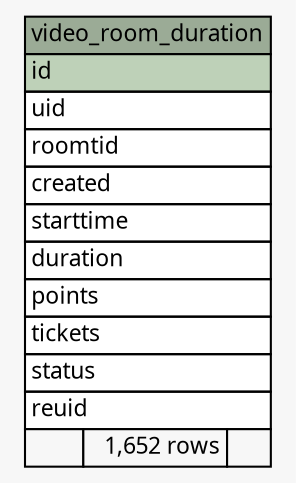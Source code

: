 // dot 2.26.0 on Linux 2.6.32-504.3.3.el6.x86_64
// SchemaSpy rev Unknown
digraph "video_room_duration" {
  graph [
    rankdir="RL"
    bgcolor="#f7f7f7"
    nodesep="0.18"
    ranksep="0.46"
    fontname="Microsoft YaHei"
    fontsize="11"
  ];
  node [
    fontname="Microsoft YaHei"
    fontsize="11"
    shape="plaintext"
  ];
  edge [
    arrowsize="0.8"
  ];
  "video_room_duration" [
    label=<
    <TABLE BORDER="0" CELLBORDER="1" CELLSPACING="0" BGCOLOR="#ffffff">
      <TR><TD COLSPAN="3" BGCOLOR="#9bab96" ALIGN="CENTER">video_room_duration</TD></TR>
      <TR><TD PORT="id" COLSPAN="3" BGCOLOR="#bed1b8" ALIGN="LEFT">id</TD></TR>
      <TR><TD PORT="uid" COLSPAN="3" ALIGN="LEFT">uid</TD></TR>
      <TR><TD PORT="roomtid" COLSPAN="3" ALIGN="LEFT">roomtid</TD></TR>
      <TR><TD PORT="created" COLSPAN="3" ALIGN="LEFT">created</TD></TR>
      <TR><TD PORT="starttime" COLSPAN="3" ALIGN="LEFT">starttime</TD></TR>
      <TR><TD PORT="duration" COLSPAN="3" ALIGN="LEFT">duration</TD></TR>
      <TR><TD PORT="points" COLSPAN="3" ALIGN="LEFT">points</TD></TR>
      <TR><TD PORT="tickets" COLSPAN="3" ALIGN="LEFT">tickets</TD></TR>
      <TR><TD PORT="status" COLSPAN="3" ALIGN="LEFT">status</TD></TR>
      <TR><TD PORT="reuid" COLSPAN="3" ALIGN="LEFT">reuid</TD></TR>
      <TR><TD ALIGN="LEFT" BGCOLOR="#f7f7f7">  </TD><TD ALIGN="RIGHT" BGCOLOR="#f7f7f7">1,652 rows</TD><TD ALIGN="RIGHT" BGCOLOR="#f7f7f7">  </TD></TR>
    </TABLE>>
    URL="tables/video_room_duration.html"
    tooltip="video_room_duration"
  ];
}
